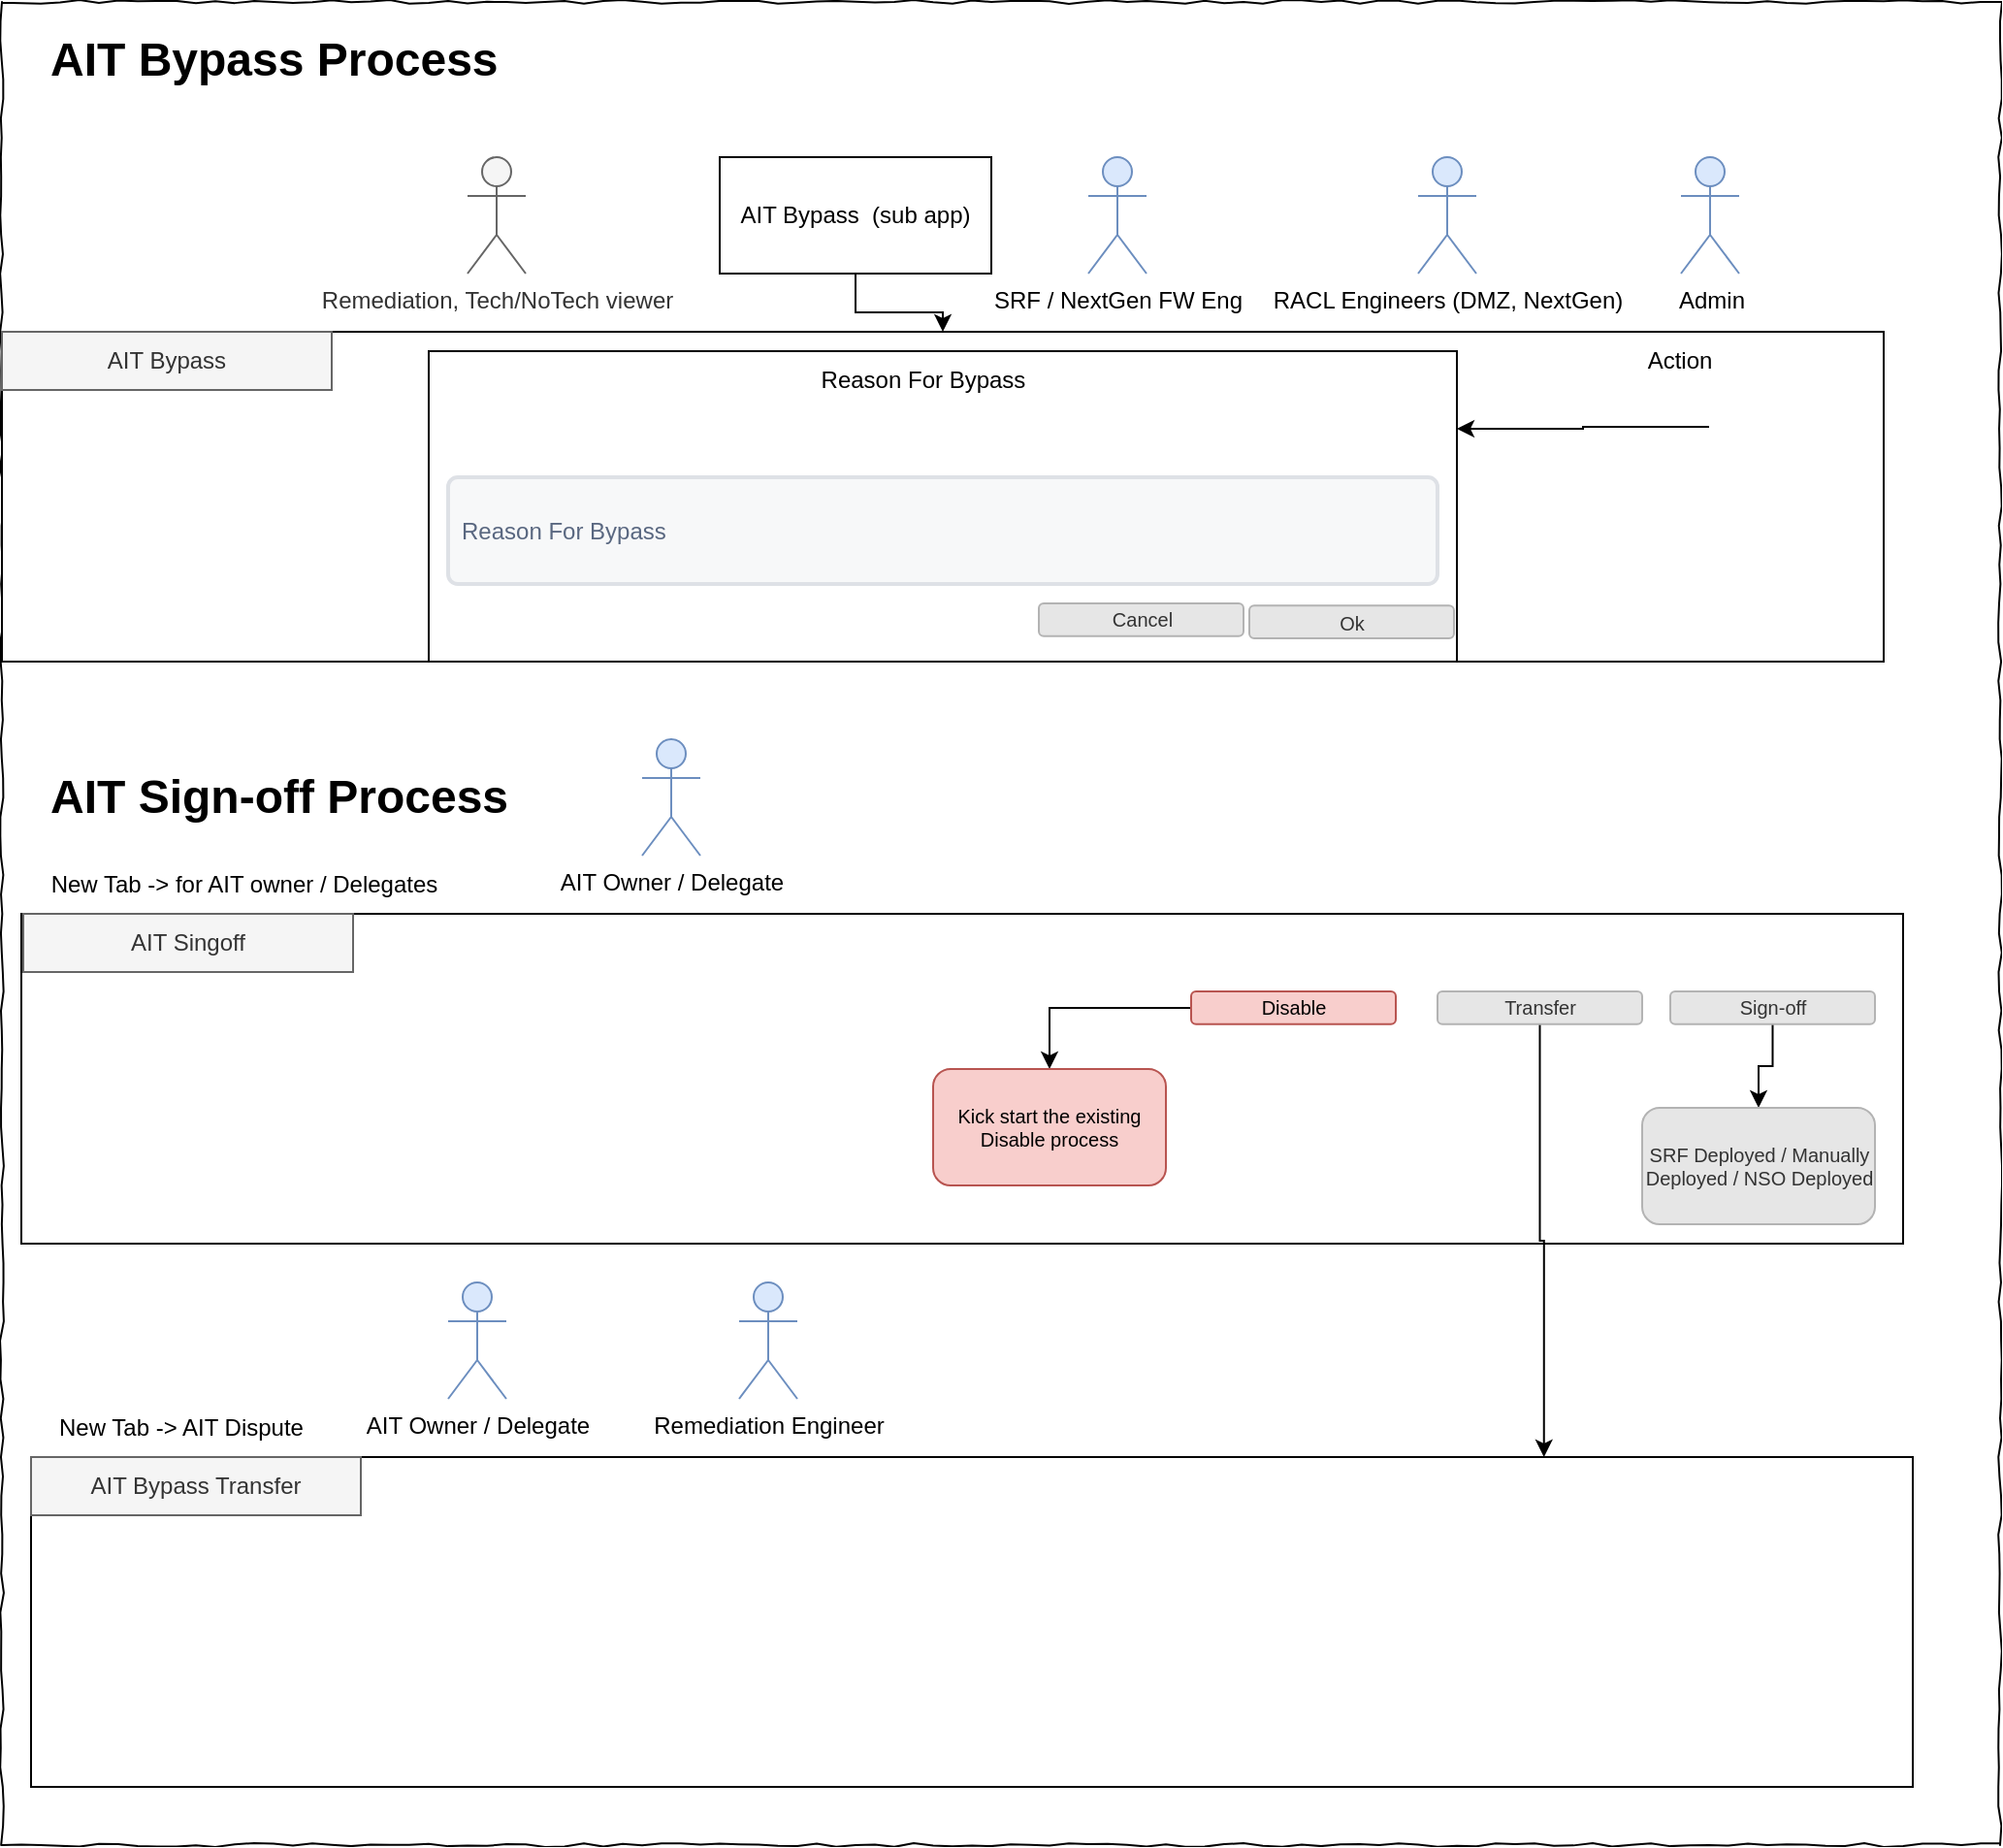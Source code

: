 <mxfile version="20.8.13" type="github" pages="2">
  <diagram name="Page-1" id="03018318-947c-dd8e-b7a3-06fadd420f32">
    <mxGraphModel dx="1242" dy="735" grid="1" gridSize="10" guides="1" tooltips="1" connect="1" arrows="1" fold="1" page="1" pageScale="1" pageWidth="1100" pageHeight="850" background="none" math="0" shadow="0">
      <root>
        <mxCell id="0" />
        <mxCell id="1" parent="0" />
        <mxCell id="677b7b8949515195-1" value="" style="whiteSpace=wrap;html=1;rounded=0;shadow=0;labelBackgroundColor=none;strokeColor=#000000;strokeWidth=1;fillColor=none;fontFamily=Verdana;fontSize=12;fontColor=#000000;align=center;comic=1;" parent="1" vertex="1">
          <mxGeometry x="50" y="20" width="1030" height="950" as="geometry" />
        </mxCell>
        <mxCell id="ytiMU7ToGZpFVYsIThuU-95" value="" style="rounded=0;whiteSpace=wrap;html=1;" parent="1" vertex="1">
          <mxGeometry x="60" y="490" width="970" height="170" as="geometry" />
        </mxCell>
        <mxCell id="ytiMU7ToGZpFVYsIThuU-96" value="AIT Singoff" style="text;html=1;strokeColor=#666666;fillColor=#f5f5f5;align=center;verticalAlign=middle;whiteSpace=wrap;rounded=0;fontColor=#333333;" parent="1" vertex="1">
          <mxGeometry x="61" y="490" width="170" height="30" as="geometry" />
        </mxCell>
        <mxCell id="ytiMU7ToGZpFVYsIThuU-97" value="New Tab -&amp;gt; for AIT owner / Delegates" style="text;html=1;strokeColor=none;fillColor=none;align=center;verticalAlign=middle;whiteSpace=wrap;rounded=0;" parent="1" vertex="1">
          <mxGeometry x="60" y="460" width="230" height="30" as="geometry" />
        </mxCell>
        <mxCell id="X0oeVpMVzVp4UA_zVszn-28" value="" style="edgeStyle=orthogonalEdgeStyle;rounded=0;orthogonalLoop=1;jettySize=auto;html=1;" edge="1" parent="1" source="x6RN3wPQptnzheMl7c2E-1" target="X0oeVpMVzVp4UA_zVszn-27">
          <mxGeometry relative="1" as="geometry" />
        </mxCell>
        <mxCell id="x6RN3wPQptnzheMl7c2E-1" value="Sign-off" style="rounded=1;html=1;shadow=0;dashed=0;whiteSpace=wrap;fontSize=10;fillColor=#E6E6E6;align=center;strokeColor=#B3B3B3;fontColor=#333333;" parent="1" vertex="1">
          <mxGeometry x="910" y="530" width="105.5" height="16.88" as="geometry" />
        </mxCell>
        <mxCell id="X0oeVpMVzVp4UA_zVszn-25" style="edgeStyle=orthogonalEdgeStyle;rounded=0;orthogonalLoop=1;jettySize=auto;html=1;entryX=0.804;entryY=0;entryDx=0;entryDy=0;entryPerimeter=0;" edge="1" parent="1" source="x6RN3wPQptnzheMl7c2E-2" target="qC6KlhAv3z-6YKwyq25z-1">
          <mxGeometry relative="1" as="geometry" />
        </mxCell>
        <mxCell id="x6RN3wPQptnzheMl7c2E-2" value="Transfer" style="rounded=1;html=1;shadow=0;dashed=0;whiteSpace=wrap;fontSize=10;fillColor=#E6E6E6;align=center;strokeColor=#B3B3B3;fontColor=#333333;" parent="1" vertex="1">
          <mxGeometry x="790" y="530" width="105.5" height="16.88" as="geometry" />
        </mxCell>
        <mxCell id="X0oeVpMVzVp4UA_zVszn-24" value="" style="edgeStyle=orthogonalEdgeStyle;rounded=0;orthogonalLoop=1;jettySize=auto;html=1;" edge="1" parent="1" source="qC6KlhAv3z-6YKwyq25z-7" target="X0oeVpMVzVp4UA_zVszn-23">
          <mxGeometry relative="1" as="geometry" />
        </mxCell>
        <mxCell id="qC6KlhAv3z-6YKwyq25z-7" value="Disable" style="rounded=1;html=1;shadow=0;dashed=0;whiteSpace=wrap;fontSize=10;fillColor=#f8cecc;align=center;strokeColor=#b85450;" parent="1" vertex="1">
          <mxGeometry x="663" y="530" width="105.5" height="16.88" as="geometry" />
        </mxCell>
        <mxCell id="X0oeVpMVzVp4UA_zVszn-4" value="&lt;h1&gt;AIT Bypass Process&lt;/h1&gt;" style="text;html=1;strokeColor=none;fillColor=none;spacing=5;spacingTop=-20;whiteSpace=wrap;overflow=hidden;rounded=0;" vertex="1" parent="1">
          <mxGeometry x="70" y="30" width="320" height="50" as="geometry" />
        </mxCell>
        <mxCell id="X0oeVpMVzVp4UA_zVszn-20" value="" style="group" vertex="1" connectable="0" parent="1">
          <mxGeometry x="50" y="100" width="970" height="260" as="geometry" />
        </mxCell>
        <mxCell id="X0oeVpMVzVp4UA_zVszn-3" value="" style="group" vertex="1" connectable="0" parent="X0oeVpMVzVp4UA_zVszn-20">
          <mxGeometry y="60" width="970" height="200" as="geometry" />
        </mxCell>
        <mxCell id="ytiMU7ToGZpFVYsIThuU-92" value="" style="rounded=0;whiteSpace=wrap;html=1;" parent="X0oeVpMVzVp4UA_zVszn-3" vertex="1">
          <mxGeometry y="30" width="970" height="170" as="geometry" />
        </mxCell>
        <mxCell id="ytiMU7ToGZpFVYsIThuU-93" value="AIT Bypass" style="text;html=1;strokeColor=#666666;fillColor=#f5f5f5;align=center;verticalAlign=middle;whiteSpace=wrap;rounded=0;fontColor=#333333;" parent="X0oeVpMVzVp4UA_zVszn-3" vertex="1">
          <mxGeometry y="30" width="170" height="30" as="geometry" />
        </mxCell>
        <mxCell id="X0oeVpMVzVp4UA_zVszn-2" value="" style="group" vertex="1" connectable="0" parent="X0oeVpMVzVp4UA_zVszn-3">
          <mxGeometry x="220" y="40" width="530" height="160" as="geometry" />
        </mxCell>
        <mxCell id="ytiMU7ToGZpFVYsIThuU-83" value="" style="rounded=0;whiteSpace=wrap;html=1;" parent="X0oeVpMVzVp4UA_zVszn-2" vertex="1">
          <mxGeometry width="530" height="160" as="geometry" />
        </mxCell>
        <mxCell id="ytiMU7ToGZpFVYsIThuU-84" value="Reason For Bypass" style="text;html=1;strokeColor=none;fillColor=none;align=center;verticalAlign=middle;whiteSpace=wrap;rounded=0;" parent="X0oeVpMVzVp4UA_zVszn-2" vertex="1">
          <mxGeometry x="170" width="170" height="30" as="geometry" />
        </mxCell>
        <mxCell id="ytiMU7ToGZpFVYsIThuU-85" value="Ok" style="rounded=1;html=1;shadow=0;dashed=0;whiteSpace=wrap;fontSize=10;fillColor=#E6E6E6;align=center;strokeColor=#B3B3B3;fontColor=#333333;" parent="X0oeVpMVzVp4UA_zVszn-2" vertex="1">
          <mxGeometry x="423" y="131.12" width="105.5" height="16.88" as="geometry" />
        </mxCell>
        <mxCell id="ytiMU7ToGZpFVYsIThuU-86" value="Cancel" style="rounded=1;html=1;shadow=0;dashed=0;whiteSpace=wrap;fontSize=10;fillColor=#E6E6E6;align=center;strokeColor=#B3B3B3;fontColor=#333333;" parent="X0oeVpMVzVp4UA_zVszn-2" vertex="1">
          <mxGeometry x="314.5" y="130" width="105.5" height="16.88" as="geometry" />
        </mxCell>
        <mxCell id="ytiMU7ToGZpFVYsIThuU-90" value="Reason For Bypass" style="rounded=1;arcSize=9;fillColor=#F7F8F9;align=left;spacingLeft=5;strokeColor=#DEE1E6;html=1;strokeWidth=2;fontColor=#596780;fontSize=12" parent="X0oeVpMVzVp4UA_zVszn-2" vertex="1">
          <mxGeometry x="10" y="65" width="510" height="55" as="geometry" />
        </mxCell>
        <mxCell id="ytiMU7ToGZpFVYsIThuU-91" value="" style="shape=image;html=1;verticalAlign=top;verticalLabelPosition=bottom;labelBackgroundColor=#ffffff;imageAspect=0;aspect=fixed;image=https://cdn4.iconfinder.com/data/icons/evil-icons-user-interface/64/close2-128.png" parent="X0oeVpMVzVp4UA_zVszn-2" vertex="1">
          <mxGeometry x="509.5" width="19" height="19" as="geometry" />
        </mxCell>
        <mxCell id="X0oeVpMVzVp4UA_zVszn-19" style="edgeStyle=orthogonalEdgeStyle;rounded=0;orthogonalLoop=1;jettySize=auto;html=1;entryX=1;entryY=0.25;entryDx=0;entryDy=0;" edge="1" parent="X0oeVpMVzVp4UA_zVszn-3" source="X0oeVpMVzVp4UA_zVszn-17" target="ytiMU7ToGZpFVYsIThuU-83">
          <mxGeometry relative="1" as="geometry" />
        </mxCell>
        <mxCell id="X0oeVpMVzVp4UA_zVszn-17" value="" style="shape=image;html=1;verticalAlign=top;verticalLabelPosition=bottom;labelBackgroundColor=#ffffff;imageAspect=0;aspect=fixed;image=https://cdn1.iconfinder.com/data/icons/unicons-line-vol-5/24/skip-forward-alt-128.png" vertex="1" parent="X0oeVpMVzVp4UA_zVszn-3">
          <mxGeometry x="880" y="70" width="18" height="18" as="geometry" />
        </mxCell>
        <mxCell id="X0oeVpMVzVp4UA_zVszn-18" value="Action" style="text;html=1;strokeColor=none;fillColor=none;align=center;verticalAlign=middle;whiteSpace=wrap;rounded=0;" vertex="1" parent="X0oeVpMVzVp4UA_zVszn-3">
          <mxGeometry x="780" y="30" width="170" height="30" as="geometry" />
        </mxCell>
        <mxCell id="X0oeVpMVzVp4UA_zVszn-6" style="edgeStyle=orthogonalEdgeStyle;rounded=0;orthogonalLoop=1;jettySize=auto;html=1;" edge="1" parent="X0oeVpMVzVp4UA_zVszn-20" source="X0oeVpMVzVp4UA_zVszn-5" target="ytiMU7ToGZpFVYsIThuU-92">
          <mxGeometry relative="1" as="geometry" />
        </mxCell>
        <mxCell id="X0oeVpMVzVp4UA_zVszn-5" value="AIT Bypass&amp;nbsp; (sub app)" style="rounded=0;whiteSpace=wrap;html=1;" vertex="1" parent="X0oeVpMVzVp4UA_zVszn-20">
          <mxGeometry x="370" width="140" height="60" as="geometry" />
        </mxCell>
        <mxCell id="X0oeVpMVzVp4UA_zVszn-7" value="RACL Engineers (DMZ, NextGen)" style="shape=umlActor;verticalLabelPosition=bottom;verticalAlign=top;html=1;outlineConnect=0;fillColor=#dae8fc;strokeColor=#6c8ebf;" vertex="1" parent="X0oeVpMVzVp4UA_zVszn-20">
          <mxGeometry x="730" width="30" height="60" as="geometry" />
        </mxCell>
        <mxCell id="X0oeVpMVzVp4UA_zVszn-8" value="SRF / NextGen FW Eng" style="shape=umlActor;verticalLabelPosition=bottom;verticalAlign=top;html=1;outlineConnect=0;fillColor=#dae8fc;strokeColor=#6c8ebf;" vertex="1" parent="X0oeVpMVzVp4UA_zVszn-20">
          <mxGeometry x="560" width="30" height="60" as="geometry" />
        </mxCell>
        <mxCell id="X0oeVpMVzVp4UA_zVszn-12" value="Admin" style="shape=umlActor;verticalLabelPosition=bottom;verticalAlign=top;html=1;outlineConnect=0;fillColor=#dae8fc;strokeColor=#6c8ebf;" vertex="1" parent="X0oeVpMVzVp4UA_zVszn-20">
          <mxGeometry x="865.5" width="30" height="60" as="geometry" />
        </mxCell>
        <mxCell id="X0oeVpMVzVp4UA_zVszn-13" value="Remediation, Tech/NoTech viewer" style="shape=umlActor;verticalLabelPosition=bottom;verticalAlign=top;html=1;outlineConnect=0;fillColor=#f5f5f5;fontColor=#333333;strokeColor=#666666;" vertex="1" parent="X0oeVpMVzVp4UA_zVszn-20">
          <mxGeometry x="240" width="30" height="60" as="geometry" />
        </mxCell>
        <mxCell id="X0oeVpMVzVp4UA_zVszn-21" value="&lt;h1&gt;AIT Sign-off Process&lt;/h1&gt;" style="text;html=1;strokeColor=none;fillColor=none;spacing=5;spacingTop=-20;whiteSpace=wrap;overflow=hidden;rounded=0;" vertex="1" parent="1">
          <mxGeometry x="70" y="410" width="320" height="50" as="geometry" />
        </mxCell>
        <mxCell id="X0oeVpMVzVp4UA_zVszn-23" value="Kick start the existing Disable process" style="whiteSpace=wrap;html=1;fontSize=10;fillColor=#f8cecc;strokeColor=#b85450;rounded=1;shadow=0;dashed=0;" vertex="1" parent="1">
          <mxGeometry x="530" y="570" width="120" height="60" as="geometry" />
        </mxCell>
        <mxCell id="X0oeVpMVzVp4UA_zVszn-27" value="SRF Deployed / Manually Deployed / NSO Deployed" style="whiteSpace=wrap;html=1;fontSize=10;fillColor=#E6E6E6;strokeColor=#B3B3B3;fontColor=#333333;rounded=1;shadow=0;dashed=0;" vertex="1" parent="1">
          <mxGeometry x="895.5" y="590" width="120" height="60" as="geometry" />
        </mxCell>
        <mxCell id="X0oeVpMVzVp4UA_zVszn-29" value="AIT Owner / Delegate" style="shape=umlActor;verticalLabelPosition=bottom;verticalAlign=top;html=1;outlineConnect=0;fillColor=#dae8fc;strokeColor=#6c8ebf;" vertex="1" parent="1">
          <mxGeometry x="380" y="400" width="30" height="60" as="geometry" />
        </mxCell>
        <mxCell id="X0oeVpMVzVp4UA_zVszn-32" value="" style="group" vertex="1" connectable="0" parent="1">
          <mxGeometry x="65" y="680" width="970" height="260" as="geometry" />
        </mxCell>
        <mxCell id="X0oeVpMVzVp4UA_zVszn-26" value="" style="group" vertex="1" connectable="0" parent="X0oeVpMVzVp4UA_zVszn-32">
          <mxGeometry y="60" width="970" height="200" as="geometry" />
        </mxCell>
        <mxCell id="qC6KlhAv3z-6YKwyq25z-1" value="" style="rounded=0;whiteSpace=wrap;html=1;" parent="X0oeVpMVzVp4UA_zVszn-26" vertex="1">
          <mxGeometry y="30" width="970" height="170" as="geometry" />
        </mxCell>
        <mxCell id="qC6KlhAv3z-6YKwyq25z-2" value="AIT Bypass Transfer" style="text;html=1;strokeColor=#666666;fillColor=#f5f5f5;align=center;verticalAlign=middle;whiteSpace=wrap;rounded=0;fontColor=#333333;" parent="X0oeVpMVzVp4UA_zVszn-26" vertex="1">
          <mxGeometry y="30" width="170" height="30" as="geometry" />
        </mxCell>
        <mxCell id="qC6KlhAv3z-6YKwyq25z-3" value="New Tab -&amp;gt; AIT Dispute" style="text;html=1;strokeColor=none;fillColor=none;align=center;verticalAlign=middle;whiteSpace=wrap;rounded=0;" parent="X0oeVpMVzVp4UA_zVszn-26" vertex="1">
          <mxGeometry x="-5" width="165" height="30" as="geometry" />
        </mxCell>
        <mxCell id="X0oeVpMVzVp4UA_zVszn-30" value="AIT Owner / Delegate" style="shape=umlActor;verticalLabelPosition=bottom;verticalAlign=top;html=1;outlineConnect=0;fillColor=#dae8fc;strokeColor=#6c8ebf;" vertex="1" parent="X0oeVpMVzVp4UA_zVszn-32">
          <mxGeometry x="215" width="30" height="60" as="geometry" />
        </mxCell>
        <mxCell id="X0oeVpMVzVp4UA_zVszn-31" value="Remediation Engineer" style="shape=umlActor;verticalLabelPosition=bottom;verticalAlign=top;html=1;outlineConnect=0;fillColor=#dae8fc;strokeColor=#6c8ebf;" vertex="1" parent="X0oeVpMVzVp4UA_zVszn-32">
          <mxGeometry x="365" width="30" height="60" as="geometry" />
        </mxCell>
      </root>
    </mxGraphModel>
  </diagram>
  <diagram id="n8CHV4fC1so-IyRtQQRi" name="Page-2">
    <mxGraphModel dx="2332" dy="1835" grid="1" gridSize="10" guides="1" tooltips="1" connect="1" arrows="1" fold="1" page="1" pageScale="1" pageWidth="850" pageHeight="1100" math="0" shadow="0">
      <root>
        <mxCell id="0" />
        <mxCell id="1" parent="0" />
        <mxCell id="iZqw3DGj9qP6FMQKlNMp-48" value="" style="shape=process;whiteSpace=wrap;html=1;backgroundOutline=1;size=0.02;" parent="1" vertex="1">
          <mxGeometry x="-10" y="60" width="1000" height="220" as="geometry" />
        </mxCell>
        <mxCell id="iZqw3DGj9qP6FMQKlNMp-4" style="edgeStyle=orthogonalEdgeStyle;rounded=0;orthogonalLoop=1;jettySize=auto;html=1;" parent="1" source="iZqw3DGj9qP6FMQKlNMp-2" edge="1">
          <mxGeometry relative="1" as="geometry">
            <mxPoint x="200" y="110" as="targetPoint" />
          </mxGeometry>
        </mxCell>
        <mxCell id="iZqw3DGj9qP6FMQKlNMp-2" value="SRF Created" style="rounded=0;whiteSpace=wrap;html=1;" parent="1" vertex="1">
          <mxGeometry x="40" y="80" width="120" height="60" as="geometry" />
        </mxCell>
        <mxCell id="iZqw3DGj9qP6FMQKlNMp-7" value="" style="edgeStyle=orthogonalEdgeStyle;rounded=0;orthogonalLoop=1;jettySize=auto;html=1;" parent="1" source="iZqw3DGj9qP6FMQKlNMp-5" target="iZqw3DGj9qP6FMQKlNMp-6" edge="1">
          <mxGeometry relative="1" as="geometry" />
        </mxCell>
        <mxCell id="iZqw3DGj9qP6FMQKlNMp-51" value="Yes" style="edgeLabel;html=1;align=center;verticalAlign=middle;resizable=0;points=[];" parent="iZqw3DGj9qP6FMQKlNMp-7" vertex="1" connectable="0">
          <mxGeometry x="0.527" y="-1" relative="1" as="geometry">
            <mxPoint y="1" as="offset" />
          </mxGeometry>
        </mxCell>
        <mxCell id="iZqw3DGj9qP6FMQKlNMp-5" value="is AIT Bypass" style="rhombus;whiteSpace=wrap;html=1;" parent="1" vertex="1">
          <mxGeometry x="200" y="70" width="80" height="80" as="geometry" />
        </mxCell>
        <mxCell id="iZqw3DGj9qP6FMQKlNMp-9" value="" style="edgeStyle=orthogonalEdgeStyle;rounded=0;orthogonalLoop=1;jettySize=auto;html=1;" parent="1" source="iZqw3DGj9qP6FMQKlNMp-6" target="iZqw3DGj9qP6FMQKlNMp-8" edge="1">
          <mxGeometry relative="1" as="geometry" />
        </mxCell>
        <mxCell id="iZqw3DGj9qP6FMQKlNMp-6" value="SRF Engineer" style="whiteSpace=wrap;html=1;" parent="1" vertex="1">
          <mxGeometry x="305" y="80" width="120" height="60" as="geometry" />
        </mxCell>
        <mxCell id="iZqw3DGj9qP6FMQKlNMp-11" value="" style="edgeStyle=orthogonalEdgeStyle;rounded=0;orthogonalLoop=1;jettySize=auto;html=1;" parent="1" source="iZqw3DGj9qP6FMQKlNMp-8" target="iZqw3DGj9qP6FMQKlNMp-10" edge="1">
          <mxGeometry relative="1" as="geometry" />
        </mxCell>
        <mxCell id="iZqw3DGj9qP6FMQKlNMp-15" value="No" style="edgeLabel;html=1;align=center;verticalAlign=middle;resizable=0;points=[];" parent="iZqw3DGj9qP6FMQKlNMp-11" vertex="1" connectable="0">
          <mxGeometry x="-0.4" y="-2" relative="1" as="geometry">
            <mxPoint as="offset" />
          </mxGeometry>
        </mxCell>
        <mxCell id="iZqw3DGj9qP6FMQKlNMp-13" value="Yes" style="edgeStyle=orthogonalEdgeStyle;rounded=0;orthogonalLoop=1;jettySize=auto;html=1;" parent="1" source="iZqw3DGj9qP6FMQKlNMp-8" target="iZqw3DGj9qP6FMQKlNMp-12" edge="1">
          <mxGeometry relative="1" as="geometry" />
        </mxCell>
        <mxCell id="iZqw3DGj9qP6FMQKlNMp-8" value="Red Rule?" style="rhombus;whiteSpace=wrap;html=1;" parent="1" vertex="1">
          <mxGeometry x="460" y="70" width="80" height="80" as="geometry" />
        </mxCell>
        <mxCell id="iZqw3DGj9qP6FMQKlNMp-17" value="" style="edgeStyle=orthogonalEdgeStyle;rounded=0;orthogonalLoop=1;jettySize=auto;html=1;" parent="1" source="iZqw3DGj9qP6FMQKlNMp-10" target="iZqw3DGj9qP6FMQKlNMp-16" edge="1">
          <mxGeometry relative="1" as="geometry" />
        </mxCell>
        <mxCell id="iZqw3DGj9qP6FMQKlNMp-10" value="SRF Engineer / Admin" style="whiteSpace=wrap;html=1;" parent="1" vertex="1">
          <mxGeometry x="580" y="80" width="120" height="60" as="geometry" />
        </mxCell>
        <mxCell id="iZqw3DGj9qP6FMQKlNMp-18" style="edgeStyle=orthogonalEdgeStyle;rounded=0;orthogonalLoop=1;jettySize=auto;html=1;entryX=0.5;entryY=1;entryDx=0;entryDy=0;" parent="1" source="iZqw3DGj9qP6FMQKlNMp-12" target="iZqw3DGj9qP6FMQKlNMp-10" edge="1">
          <mxGeometry relative="1" as="geometry" />
        </mxCell>
        <mxCell id="iZqw3DGj9qP6FMQKlNMp-12" value="Compliance Engineer" style="whiteSpace=wrap;html=1;" parent="1" vertex="1">
          <mxGeometry x="440" y="200" width="120" height="60" as="geometry" />
        </mxCell>
        <mxCell id="iZqw3DGj9qP6FMQKlNMp-16" value="Review -&amp;gt; Schedule" style="whiteSpace=wrap;html=1;" parent="1" vertex="1">
          <mxGeometry x="730" y="80" width="120" height="60" as="geometry" />
        </mxCell>
        <mxCell id="iZqw3DGj9qP6FMQKlNMp-47" value="" style="group" parent="1" vertex="1" connectable="0">
          <mxGeometry x="-20" y="380" width="1500" height="280" as="geometry" />
        </mxCell>
        <mxCell id="iZqw3DGj9qP6FMQKlNMp-46" value="" style="shape=process;whiteSpace=wrap;html=1;backgroundOutline=1;size=0.02;" parent="iZqw3DGj9qP6FMQKlNMp-47" vertex="1">
          <mxGeometry width="1500" height="280" as="geometry" />
        </mxCell>
        <mxCell id="iZqw3DGj9qP6FMQKlNMp-19" style="edgeStyle=orthogonalEdgeStyle;rounded=0;orthogonalLoop=1;jettySize=auto;html=1;" parent="iZqw3DGj9qP6FMQKlNMp-47" source="iZqw3DGj9qP6FMQKlNMp-20" edge="1">
          <mxGeometry relative="1" as="geometry">
            <mxPoint x="220" y="70" as="targetPoint" />
          </mxGeometry>
        </mxCell>
        <mxCell id="iZqw3DGj9qP6FMQKlNMp-20" value="SRF Created" style="rounded=0;whiteSpace=wrap;html=1;" parent="iZqw3DGj9qP6FMQKlNMp-47" vertex="1">
          <mxGeometry x="60" y="40" width="120" height="60" as="geometry" />
        </mxCell>
        <mxCell id="iZqw3DGj9qP6FMQKlNMp-22" value="is AIT Bypass" style="rhombus;whiteSpace=wrap;html=1;" parent="iZqw3DGj9qP6FMQKlNMp-47" vertex="1">
          <mxGeometry x="220" y="30" width="80" height="80" as="geometry" />
        </mxCell>
        <mxCell id="iZqw3DGj9qP6FMQKlNMp-24" value="SRF Engineer" style="whiteSpace=wrap;html=1;" parent="iZqw3DGj9qP6FMQKlNMp-47" vertex="1">
          <mxGeometry x="325" y="40" width="120" height="60" as="geometry" />
        </mxCell>
        <mxCell id="iZqw3DGj9qP6FMQKlNMp-21" value="" style="edgeStyle=orthogonalEdgeStyle;rounded=0;orthogonalLoop=1;jettySize=auto;html=1;" parent="iZqw3DGj9qP6FMQKlNMp-47" source="iZqw3DGj9qP6FMQKlNMp-22" target="iZqw3DGj9qP6FMQKlNMp-24" edge="1">
          <mxGeometry relative="1" as="geometry" />
        </mxCell>
        <mxCell id="iZqw3DGj9qP6FMQKlNMp-28" value="Red Rule?" style="rhombus;whiteSpace=wrap;html=1;" parent="iZqw3DGj9qP6FMQKlNMp-47" vertex="1">
          <mxGeometry x="480" y="30" width="80" height="80" as="geometry" />
        </mxCell>
        <mxCell id="iZqw3DGj9qP6FMQKlNMp-23" value="" style="edgeStyle=orthogonalEdgeStyle;rounded=0;orthogonalLoop=1;jettySize=auto;html=1;" parent="iZqw3DGj9qP6FMQKlNMp-47" source="iZqw3DGj9qP6FMQKlNMp-24" target="iZqw3DGj9qP6FMQKlNMp-28" edge="1">
          <mxGeometry relative="1" as="geometry" />
        </mxCell>
        <mxCell id="iZqw3DGj9qP6FMQKlNMp-30" value="SRF Engineer" style="whiteSpace=wrap;html=1;" parent="iZqw3DGj9qP6FMQKlNMp-47" vertex="1">
          <mxGeometry x="600" y="40" width="120" height="60" as="geometry" />
        </mxCell>
        <mxCell id="iZqw3DGj9qP6FMQKlNMp-25" value="" style="edgeStyle=orthogonalEdgeStyle;rounded=0;orthogonalLoop=1;jettySize=auto;html=1;" parent="iZqw3DGj9qP6FMQKlNMp-47" source="iZqw3DGj9qP6FMQKlNMp-28" target="iZqw3DGj9qP6FMQKlNMp-30" edge="1">
          <mxGeometry relative="1" as="geometry" />
        </mxCell>
        <mxCell id="iZqw3DGj9qP6FMQKlNMp-26" value="No" style="edgeLabel;html=1;align=center;verticalAlign=middle;resizable=0;points=[];" parent="iZqw3DGj9qP6FMQKlNMp-25" vertex="1" connectable="0">
          <mxGeometry x="-0.4" y="-2" relative="1" as="geometry">
            <mxPoint as="offset" />
          </mxGeometry>
        </mxCell>
        <mxCell id="iZqw3DGj9qP6FMQKlNMp-31" style="edgeStyle=orthogonalEdgeStyle;rounded=0;orthogonalLoop=1;jettySize=auto;html=1;entryX=0.5;entryY=1;entryDx=0;entryDy=0;" parent="iZqw3DGj9qP6FMQKlNMp-47" source="iZqw3DGj9qP6FMQKlNMp-32" target="iZqw3DGj9qP6FMQKlNMp-30" edge="1">
          <mxGeometry relative="1" as="geometry" />
        </mxCell>
        <mxCell id="iZqw3DGj9qP6FMQKlNMp-32" value="Compliance Engineer" style="whiteSpace=wrap;html=1;" parent="iZqw3DGj9qP6FMQKlNMp-47" vertex="1">
          <mxGeometry x="460" y="160" width="120" height="60" as="geometry" />
        </mxCell>
        <mxCell id="iZqw3DGj9qP6FMQKlNMp-27" value="Yes" style="edgeStyle=orthogonalEdgeStyle;rounded=0;orthogonalLoop=1;jettySize=auto;html=1;" parent="iZqw3DGj9qP6FMQKlNMp-47" source="iZqw3DGj9qP6FMQKlNMp-28" target="iZqw3DGj9qP6FMQKlNMp-32" edge="1">
          <mxGeometry relative="1" as="geometry" />
        </mxCell>
        <mxCell id="iZqw3DGj9qP6FMQKlNMp-33" value="Review -&amp;gt; Schedule" style="whiteSpace=wrap;html=1;" parent="iZqw3DGj9qP6FMQKlNMp-47" vertex="1">
          <mxGeometry x="750" y="40" width="120" height="60" as="geometry" />
        </mxCell>
        <mxCell id="iZqw3DGj9qP6FMQKlNMp-29" value="" style="edgeStyle=orthogonalEdgeStyle;rounded=0;orthogonalLoop=1;jettySize=auto;html=1;" parent="iZqw3DGj9qP6FMQKlNMp-47" source="iZqw3DGj9qP6FMQKlNMp-30" target="iZqw3DGj9qP6FMQKlNMp-33" edge="1">
          <mxGeometry relative="1" as="geometry" />
        </mxCell>
        <mxCell id="iZqw3DGj9qP6FMQKlNMp-37" style="edgeStyle=orthogonalEdgeStyle;rounded=0;orthogonalLoop=1;jettySize=auto;html=1;entryX=0;entryY=0.5;entryDx=0;entryDy=0;" parent="iZqw3DGj9qP6FMQKlNMp-47" source="iZqw3DGj9qP6FMQKlNMp-34" edge="1">
          <mxGeometry relative="1" as="geometry">
            <mxPoint x="1070" y="70" as="targetPoint" />
          </mxGeometry>
        </mxCell>
        <mxCell id="iZqw3DGj9qP6FMQKlNMp-34" value="SRF Deployed" style="whiteSpace=wrap;html=1;" parent="iZqw3DGj9qP6FMQKlNMp-47" vertex="1">
          <mxGeometry x="910" y="40" width="120" height="60" as="geometry" />
        </mxCell>
        <mxCell id="iZqw3DGj9qP6FMQKlNMp-35" value="" style="edgeStyle=orthogonalEdgeStyle;rounded=0;orthogonalLoop=1;jettySize=auto;html=1;" parent="iZqw3DGj9qP6FMQKlNMp-47" source="iZqw3DGj9qP6FMQKlNMp-33" target="iZqw3DGj9qP6FMQKlNMp-34" edge="1">
          <mxGeometry relative="1" as="geometry" />
        </mxCell>
        <mxCell id="iZqw3DGj9qP6FMQKlNMp-38" value="AIT Singoff" style="rhombus;whiteSpace=wrap;html=1;" parent="iZqw3DGj9qP6FMQKlNMp-47" vertex="1">
          <mxGeometry x="1070" y="30" width="80" height="80" as="geometry" />
        </mxCell>
        <mxCell id="iZqw3DGj9qP6FMQKlNMp-39" value="Deployed&amp;nbsp;" style="whiteSpace=wrap;html=1;" parent="iZqw3DGj9qP6FMQKlNMp-47" vertex="1">
          <mxGeometry x="1190" y="40" width="120" height="60" as="geometry" />
        </mxCell>
        <mxCell id="iZqw3DGj9qP6FMQKlNMp-40" style="edgeStyle=orthogonalEdgeStyle;rounded=0;orthogonalLoop=1;jettySize=auto;html=1;" parent="iZqw3DGj9qP6FMQKlNMp-47" source="iZqw3DGj9qP6FMQKlNMp-38" target="iZqw3DGj9qP6FMQKlNMp-39" edge="1">
          <mxGeometry relative="1" as="geometry" />
        </mxCell>
        <mxCell id="iZqw3DGj9qP6FMQKlNMp-45" value="Yes" style="edgeLabel;html=1;align=center;verticalAlign=middle;resizable=0;points=[];" parent="iZqw3DGj9qP6FMQKlNMp-40" vertex="1" connectable="0">
          <mxGeometry x="0.05" relative="1" as="geometry">
            <mxPoint as="offset" />
          </mxGeometry>
        </mxCell>
        <mxCell id="Z7LIEcawmmJyT6wNHlD3-2" style="edgeStyle=orthogonalEdgeStyle;rounded=0;orthogonalLoop=1;jettySize=auto;html=1;entryX=0;entryY=0.5;entryDx=0;entryDy=0;" parent="iZqw3DGj9qP6FMQKlNMp-47" source="iZqw3DGj9qP6FMQKlNMp-41" target="Z7LIEcawmmJyT6wNHlD3-1" edge="1">
          <mxGeometry relative="1" as="geometry" />
        </mxCell>
        <mxCell id="iZqw3DGj9qP6FMQKlNMp-41" value="Move to AIT Dispute" style="whiteSpace=wrap;html=1;" parent="iZqw3DGj9qP6FMQKlNMp-47" vertex="1">
          <mxGeometry x="1050" y="200" width="120" height="60" as="geometry" />
        </mxCell>
        <mxCell id="iZqw3DGj9qP6FMQKlNMp-42" value="" style="edgeStyle=orthogonalEdgeStyle;rounded=0;orthogonalLoop=1;jettySize=auto;html=1;" parent="iZqw3DGj9qP6FMQKlNMp-47" source="iZqw3DGj9qP6FMQKlNMp-38" target="iZqw3DGj9qP6FMQKlNMp-41" edge="1">
          <mxGeometry relative="1" as="geometry" />
        </mxCell>
        <mxCell id="iZqw3DGj9qP6FMQKlNMp-44" value="No" style="edgeLabel;html=1;align=center;verticalAlign=middle;resizable=0;points=[];" parent="iZqw3DGj9qP6FMQKlNMp-42" vertex="1" connectable="0">
          <mxGeometry x="-0.378" relative="1" as="geometry">
            <mxPoint as="offset" />
          </mxGeometry>
        </mxCell>
        <mxCell id="Z7LIEcawmmJyT6wNHlD3-1" value="Remediation Engineer" style="whiteSpace=wrap;html=1;" parent="iZqw3DGj9qP6FMQKlNMp-47" vertex="1">
          <mxGeometry x="1210" y="200" width="120" height="60" as="geometry" />
        </mxCell>
        <mxCell id="iZqw3DGj9qP6FMQKlNMp-49" value="AIT Bypass Signoff" style="text;html=1;strokeColor=none;fillColor=none;align=center;verticalAlign=middle;whiteSpace=wrap;rounded=0;" parent="1" vertex="1">
          <mxGeometry x="-20" y="350" width="120" height="30" as="geometry" />
        </mxCell>
        <mxCell id="iZqw3DGj9qP6FMQKlNMp-50" value="AIT Approval Bypass" style="text;html=1;strokeColor=none;fillColor=none;align=center;verticalAlign=middle;whiteSpace=wrap;rounded=0;" parent="1" vertex="1">
          <mxGeometry x="-30" y="30" width="120" height="30" as="geometry" />
        </mxCell>
        <mxCell id="W2ffFFPruEVLFyzTKCYf-1" value="AIT Owner" style="shape=umlActor;verticalLabelPosition=bottom;verticalAlign=top;html=1;outlineConnect=0;" parent="1" vertex="1">
          <mxGeometry x="1070" y="330" width="30" height="60" as="geometry" />
        </mxCell>
        <mxCell id="W2ffFFPruEVLFyzTKCYf-4" style="edgeStyle=orthogonalEdgeStyle;rounded=0;orthogonalLoop=1;jettySize=auto;html=1;" parent="1" source="W2ffFFPruEVLFyzTKCYf-5" target="W2ffFFPruEVLFyzTKCYf-7" edge="1">
          <mxGeometry relative="1" as="geometry" />
        </mxCell>
        <mxCell id="W2ffFFPruEVLFyzTKCYf-5" value="Create New SRF" style="rounded=0;whiteSpace=wrap;html=1;" parent="1" vertex="1">
          <mxGeometry x="-10" y="-48" width="100" height="50" as="geometry" />
        </mxCell>
        <mxCell id="W2ffFFPruEVLFyzTKCYf-6" style="edgeStyle=orthogonalEdgeStyle;rounded=0;orthogonalLoop=1;jettySize=auto;html=1;" parent="1" source="W2ffFFPruEVLFyzTKCYf-7" target="W2ffFFPruEVLFyzTKCYf-9" edge="1">
          <mxGeometry relative="1" as="geometry" />
        </mxCell>
        <mxCell id="W2ffFFPruEVLFyzTKCYf-7" value="Risk Assessment" style="rounded=0;whiteSpace=wrap;html=1;" parent="1" vertex="1">
          <mxGeometry x="110" y="-48" width="100" height="50" as="geometry" />
        </mxCell>
        <mxCell id="W2ffFFPruEVLFyzTKCYf-8" style="edgeStyle=orthogonalEdgeStyle;rounded=0;orthogonalLoop=1;jettySize=auto;html=1;entryX=0;entryY=0.5;entryDx=0;entryDy=0;" parent="1" source="W2ffFFPruEVLFyzTKCYf-9" target="W2ffFFPruEVLFyzTKCYf-15" edge="1">
          <mxGeometry relative="1" as="geometry" />
        </mxCell>
        <mxCell id="W2ffFFPruEVLFyzTKCYf-9" value="AIT Approval" style="rounded=0;whiteSpace=wrap;html=1;" parent="1" vertex="1">
          <mxGeometry x="230" y="-48" width="100" height="50" as="geometry" />
        </mxCell>
        <mxCell id="W2ffFFPruEVLFyzTKCYf-10" style="edgeStyle=orthogonalEdgeStyle;rounded=0;orthogonalLoop=1;jettySize=auto;html=1;entryX=0;entryY=0.5;entryDx=0;entryDy=0;" parent="1" source="W2ffFFPruEVLFyzTKCYf-11" target="W2ffFFPruEVLFyzTKCYf-17" edge="1">
          <mxGeometry relative="1" as="geometry" />
        </mxCell>
        <mxCell id="W2ffFFPruEVLFyzTKCYf-11" value="Compliance Approval" style="rounded=0;whiteSpace=wrap;html=1;" parent="1" vertex="1">
          <mxGeometry x="490" y="-48" width="100" height="50" as="geometry" />
        </mxCell>
        <mxCell id="W2ffFFPruEVLFyzTKCYf-12" value="Yes" style="edgeStyle=orthogonalEdgeStyle;rounded=0;orthogonalLoop=1;jettySize=auto;html=1;entryX=0;entryY=0.5;entryDx=0;entryDy=0;" parent="1" source="W2ffFFPruEVLFyzTKCYf-15" target="W2ffFFPruEVLFyzTKCYf-11" edge="1">
          <mxGeometry relative="1" as="geometry" />
        </mxCell>
        <mxCell id="W2ffFFPruEVLFyzTKCYf-13" style="edgeStyle=orthogonalEdgeStyle;rounded=0;orthogonalLoop=1;jettySize=auto;html=1;entryX=0.4;entryY=0;entryDx=0;entryDy=0;entryPerimeter=0;fontSize=11;" parent="1" source="W2ffFFPruEVLFyzTKCYf-15" target="W2ffFFPruEVLFyzTKCYf-17" edge="1">
          <mxGeometry relative="1" as="geometry">
            <Array as="points">
              <mxPoint x="410" y="-80" />
              <mxPoint x="660" y="-80" />
            </Array>
          </mxGeometry>
        </mxCell>
        <mxCell id="W2ffFFPruEVLFyzTKCYf-14" value="No" style="edgeLabel;html=1;align=center;verticalAlign=middle;resizable=0;points=[];fontSize=11;" parent="W2ffFFPruEVLFyzTKCYf-13" vertex="1" connectable="0">
          <mxGeometry x="0.012" y="1" relative="1" as="geometry">
            <mxPoint x="1" as="offset" />
          </mxGeometry>
        </mxCell>
        <mxCell id="W2ffFFPruEVLFyzTKCYf-15" value="is Red rule?" style="rhombus;whiteSpace=wrap;html=1;" parent="1" vertex="1">
          <mxGeometry x="370" y="-60.5" width="80" height="75" as="geometry" />
        </mxCell>
        <mxCell id="W2ffFFPruEVLFyzTKCYf-16" style="edgeStyle=orthogonalEdgeStyle;rounded=0;orthogonalLoop=1;jettySize=auto;html=1;entryX=0;entryY=0.5;entryDx=0;entryDy=0;" parent="1" source="W2ffFFPruEVLFyzTKCYf-17" target="W2ffFFPruEVLFyzTKCYf-19" edge="1">
          <mxGeometry relative="1" as="geometry" />
        </mxCell>
        <mxCell id="W2ffFFPruEVLFyzTKCYf-17" value="Firewall Engineer Approval" style="rounded=0;whiteSpace=wrap;html=1;" parent="1" vertex="1">
          <mxGeometry x="620" y="-48" width="100" height="50" as="geometry" />
        </mxCell>
        <mxCell id="W2ffFFPruEVLFyzTKCYf-18" style="edgeStyle=orthogonalEdgeStyle;rounded=0;orthogonalLoop=1;jettySize=auto;html=1;" parent="1" source="W2ffFFPruEVLFyzTKCYf-19" target="W2ffFFPruEVLFyzTKCYf-21" edge="1">
          <mxGeometry relative="1" as="geometry" />
        </mxCell>
        <mxCell id="W2ffFFPruEVLFyzTKCYf-19" value="Peer Approval" style="rounded=0;whiteSpace=wrap;html=1;" parent="1" vertex="1">
          <mxGeometry x="750" y="-48" width="100" height="50" as="geometry" />
        </mxCell>
        <mxCell id="W2ffFFPruEVLFyzTKCYf-20" style="edgeStyle=orthogonalEdgeStyle;rounded=0;orthogonalLoop=1;jettySize=auto;html=1;entryX=0;entryY=0.5;entryDx=0;entryDy=0;" parent="1" source="W2ffFFPruEVLFyzTKCYf-21" target="W2ffFFPruEVLFyzTKCYf-22" edge="1">
          <mxGeometry relative="1" as="geometry" />
        </mxCell>
        <mxCell id="W2ffFFPruEVLFyzTKCYf-21" value="Provide CRQ Ticket" style="rounded=0;whiteSpace=wrap;html=1;" parent="1" vertex="1">
          <mxGeometry x="880" y="-48" width="100" height="50" as="geometry" />
        </mxCell>
        <mxCell id="W2ffFFPruEVLFyzTKCYf-22" value="Stage / Publish" style="rounded=0;whiteSpace=wrap;html=1;" parent="1" vertex="1">
          <mxGeometry x="1020" y="-48" width="100" height="50" as="geometry" />
        </mxCell>
      </root>
    </mxGraphModel>
  </diagram>
</mxfile>
